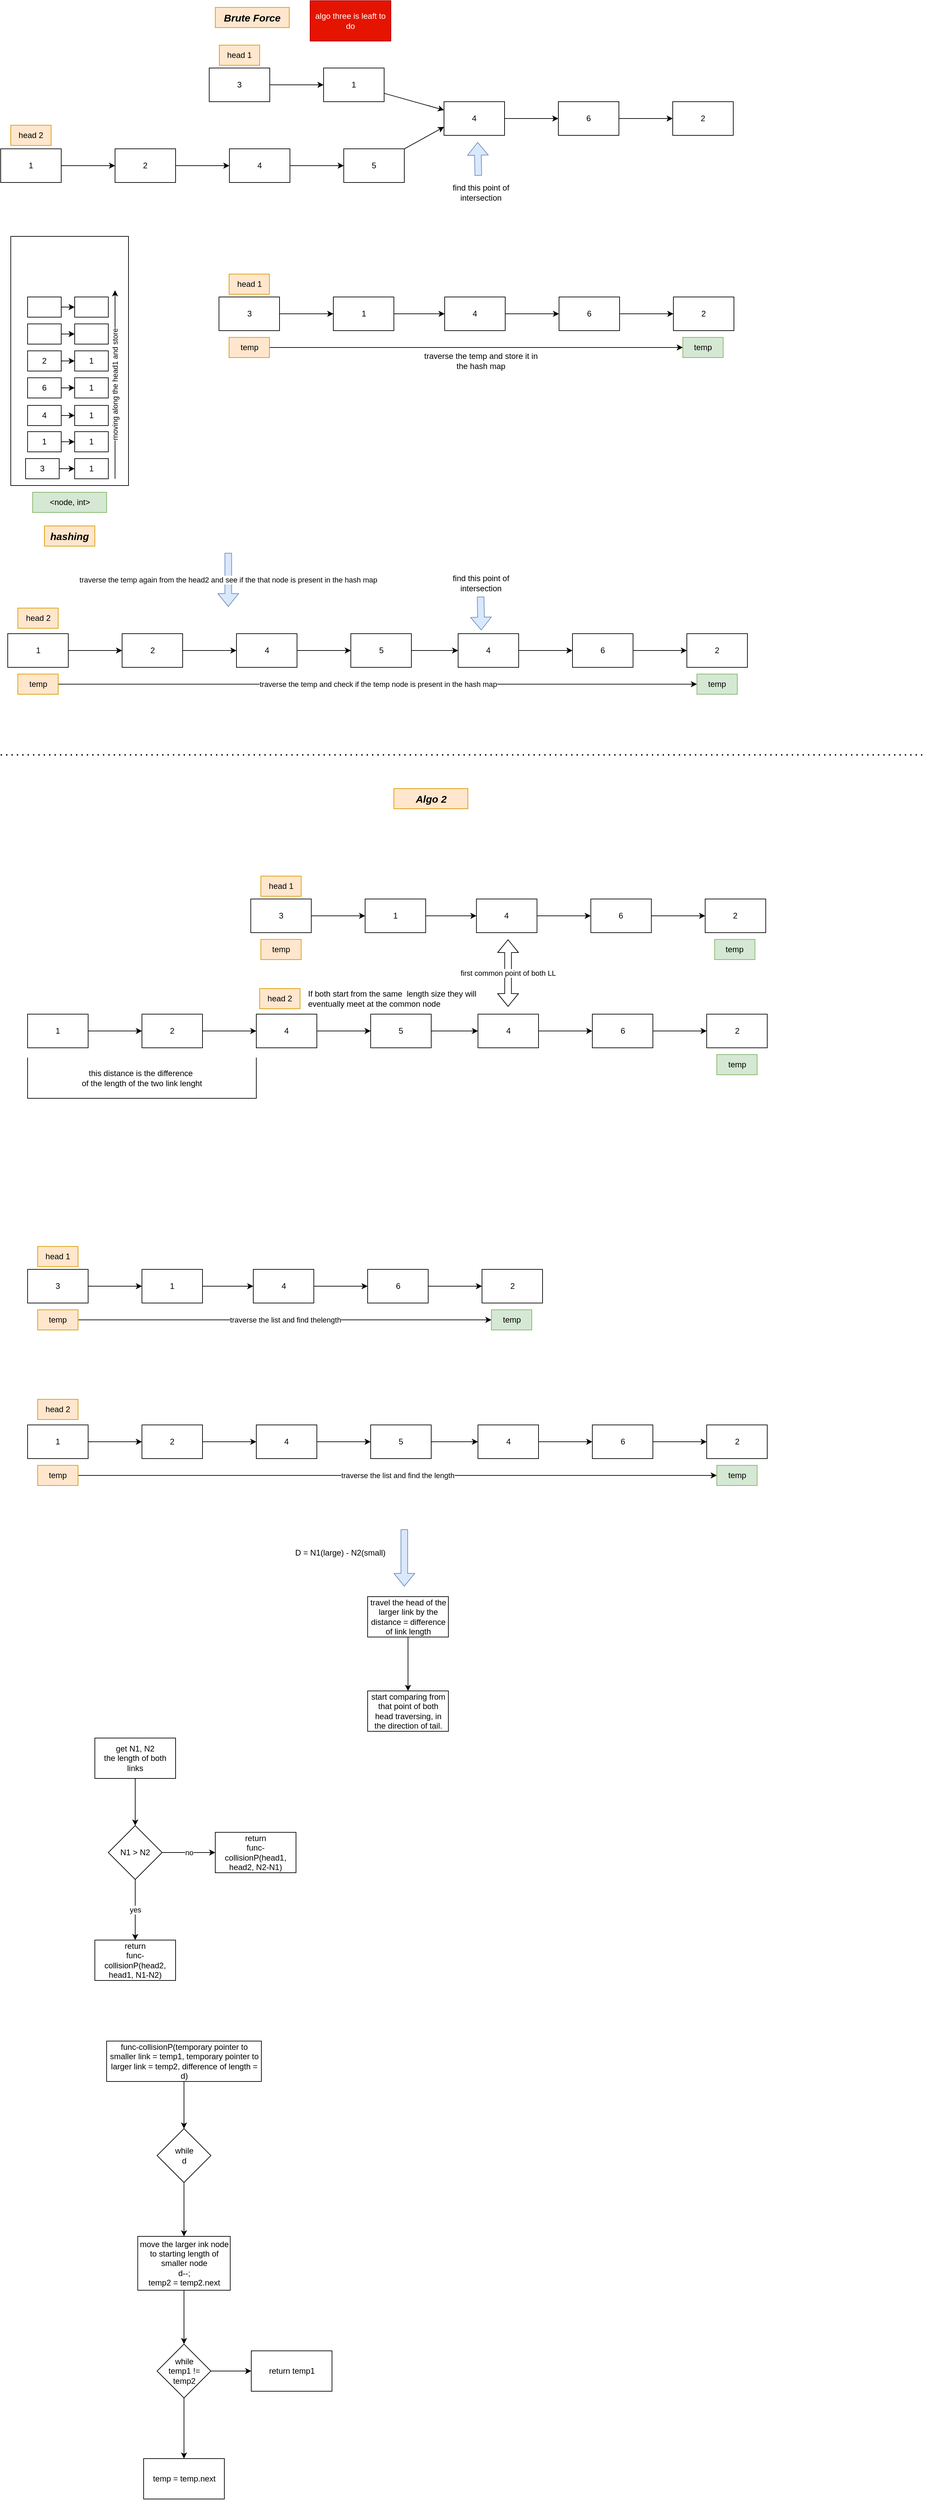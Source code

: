 <mxfile>
    <diagram id="lZpVEAaf-J_72BIpkVw1" name="Page-1">
        <mxGraphModel dx="1162" dy="956" grid="1" gridSize="10" guides="1" tooltips="1" connect="1" arrows="1" fold="1" page="1" pageScale="1" pageWidth="827" pageHeight="1169" math="0" shadow="0">
            <root>
                <mxCell id="0"/>
                <mxCell id="1" parent="0"/>
                <mxCell id="2" value="Brute Force" style="text;strokeColor=#d79b00;align=center;fillColor=#ffe6cc;html=1;verticalAlign=middle;whiteSpace=wrap;rounded=0;fontStyle=3;fontSize=15;" parent="1" vertex="1">
                    <mxGeometry x="359" y="20" width="110" height="30" as="geometry"/>
                </mxCell>
                <mxCell id="5" value="" style="edgeStyle=none;html=1;" parent="1" source="3" target="4" edge="1">
                    <mxGeometry relative="1" as="geometry"/>
                </mxCell>
                <mxCell id="3" value="3" style="whiteSpace=wrap;html=1;" parent="1" vertex="1">
                    <mxGeometry x="350" y="110" width="90" height="50" as="geometry"/>
                </mxCell>
                <mxCell id="7" value="" style="edgeStyle=none;html=1;" parent="1" source="4" target="6" edge="1">
                    <mxGeometry relative="1" as="geometry"/>
                </mxCell>
                <mxCell id="4" value="1" style="whiteSpace=wrap;html=1;" parent="1" vertex="1">
                    <mxGeometry x="520" y="110" width="90" height="50" as="geometry"/>
                </mxCell>
                <mxCell id="9" value="" style="edgeStyle=none;html=1;" parent="1" source="6" target="8" edge="1">
                    <mxGeometry relative="1" as="geometry"/>
                </mxCell>
                <mxCell id="6" value="4" style="whiteSpace=wrap;html=1;" parent="1" vertex="1">
                    <mxGeometry x="699" y="160" width="90" height="50" as="geometry"/>
                </mxCell>
                <mxCell id="11" value="" style="edgeStyle=none;html=1;" parent="1" source="8" target="10" edge="1">
                    <mxGeometry relative="1" as="geometry"/>
                </mxCell>
                <mxCell id="8" value="6" style="whiteSpace=wrap;html=1;" parent="1" vertex="1">
                    <mxGeometry x="869" y="160" width="90" height="50" as="geometry"/>
                </mxCell>
                <mxCell id="10" value="2" style="whiteSpace=wrap;html=1;" parent="1" vertex="1">
                    <mxGeometry x="1039" y="160" width="90" height="50" as="geometry"/>
                </mxCell>
                <mxCell id="13" value="head 1" style="text;strokeColor=#d79b00;align=center;fillColor=#ffe6cc;html=1;verticalAlign=middle;whiteSpace=wrap;rounded=0;" parent="1" vertex="1">
                    <mxGeometry x="365" y="76" width="60" height="30" as="geometry"/>
                </mxCell>
                <mxCell id="14" value="" style="edgeStyle=none;html=1;" parent="1" source="15" target="17" edge="1">
                    <mxGeometry relative="1" as="geometry"/>
                </mxCell>
                <mxCell id="15" value="1" style="whiteSpace=wrap;html=1;" parent="1" vertex="1">
                    <mxGeometry x="40" y="230" width="90" height="50" as="geometry"/>
                </mxCell>
                <mxCell id="16" value="" style="edgeStyle=none;html=1;" parent="1" source="17" target="19" edge="1">
                    <mxGeometry relative="1" as="geometry"/>
                </mxCell>
                <mxCell id="17" value="2" style="whiteSpace=wrap;html=1;" parent="1" vertex="1">
                    <mxGeometry x="210" y="230" width="90" height="50" as="geometry"/>
                </mxCell>
                <mxCell id="18" value="" style="edgeStyle=none;html=1;" parent="1" source="19" target="21" edge="1">
                    <mxGeometry relative="1" as="geometry"/>
                </mxCell>
                <mxCell id="19" value="4" style="whiteSpace=wrap;html=1;" parent="1" vertex="1">
                    <mxGeometry x="380" y="230" width="90" height="50" as="geometry"/>
                </mxCell>
                <mxCell id="23" style="edgeStyle=none;html=1;entryX=0;entryY=0.75;entryDx=0;entryDy=0;" parent="1" source="21" target="6" edge="1">
                    <mxGeometry relative="1" as="geometry"/>
                </mxCell>
                <mxCell id="21" value="5" style="whiteSpace=wrap;html=1;" parent="1" vertex="1">
                    <mxGeometry x="550" y="230" width="90" height="50" as="geometry"/>
                </mxCell>
                <mxCell id="25" value="head 2" style="text;strokeColor=#d79b00;align=center;fillColor=#ffe6cc;html=1;verticalAlign=middle;whiteSpace=wrap;rounded=0;" parent="1" vertex="1">
                    <mxGeometry x="55" y="195" width="60" height="30" as="geometry"/>
                </mxCell>
                <mxCell id="26" value="" style="shape=flexArrow;endArrow=classic;html=1;fillColor=#dae8fc;strokeColor=#6c8ebf;" parent="1" edge="1">
                    <mxGeometry width="50" height="50" relative="1" as="geometry">
                        <mxPoint x="750" y="270" as="sourcePoint"/>
                        <mxPoint x="749" y="220" as="targetPoint"/>
                    </mxGeometry>
                </mxCell>
                <mxCell id="27" value="find this point of intersection" style="text;strokeColor=none;align=center;fillColor=none;html=1;verticalAlign=middle;whiteSpace=wrap;rounded=0;" parent="1" vertex="1">
                    <mxGeometry x="699" y="280" width="110" height="30" as="geometry"/>
                </mxCell>
                <mxCell id="28" value="" style="whiteSpace=wrap;html=1;" parent="1" vertex="1">
                    <mxGeometry x="55" y="360" width="175" height="370" as="geometry"/>
                </mxCell>
                <mxCell id="29" value="hashing" style="text;strokeColor=#d79b00;align=center;fillColor=#ffe6cc;html=1;verticalAlign=middle;whiteSpace=wrap;rounded=0;fontStyle=3;fontSize=15;" parent="1" vertex="1">
                    <mxGeometry x="105" y="790" width="75" height="30" as="geometry"/>
                </mxCell>
                <mxCell id="31" value="&amp;lt;node, int&amp;gt;" style="text;strokeColor=#82b366;align=center;fillColor=#d5e8d4;html=1;verticalAlign=middle;whiteSpace=wrap;rounded=0;" parent="1" vertex="1">
                    <mxGeometry x="87.5" y="740" width="110" height="30" as="geometry"/>
                </mxCell>
                <mxCell id="36" value="" style="group" parent="1" vertex="1" connectable="0">
                    <mxGeometry x="80" y="690" width="120" height="30" as="geometry"/>
                </mxCell>
                <mxCell id="35" value="" style="edgeStyle=none;html=1;" parent="36" source="32" target="34" edge="1">
                    <mxGeometry relative="1" as="geometry"/>
                </mxCell>
                <mxCell id="32" value="3" style="whiteSpace=wrap;html=1;" parent="36" vertex="1">
                    <mxGeometry x="-3" width="50" height="30" as="geometry"/>
                </mxCell>
                <mxCell id="34" value="1" style="whiteSpace=wrap;html=1;" parent="36" vertex="1">
                    <mxGeometry x="70" width="50" height="30" as="geometry"/>
                </mxCell>
                <mxCell id="37" value="" style="group" parent="1" vertex="1" connectable="0">
                    <mxGeometry x="80" y="650" width="120" height="30" as="geometry"/>
                </mxCell>
                <mxCell id="38" value="" style="edgeStyle=none;html=1;" parent="37" source="39" target="40" edge="1">
                    <mxGeometry relative="1" as="geometry"/>
                </mxCell>
                <mxCell id="39" value="1" style="whiteSpace=wrap;html=1;" parent="37" vertex="1">
                    <mxGeometry width="50" height="30" as="geometry"/>
                </mxCell>
                <mxCell id="40" value="1" style="whiteSpace=wrap;html=1;" parent="37" vertex="1">
                    <mxGeometry x="70" width="50" height="30" as="geometry"/>
                </mxCell>
                <mxCell id="46" value="" style="group" parent="1" vertex="1" connectable="0">
                    <mxGeometry x="80" y="611" width="120" height="30" as="geometry"/>
                </mxCell>
                <mxCell id="47" value="" style="edgeStyle=none;html=1;" parent="46" source="48" target="49" edge="1">
                    <mxGeometry relative="1" as="geometry"/>
                </mxCell>
                <mxCell id="48" value="4" style="whiteSpace=wrap;html=1;" parent="46" vertex="1">
                    <mxGeometry width="50" height="30" as="geometry"/>
                </mxCell>
                <mxCell id="49" value="1" style="whiteSpace=wrap;html=1;" parent="46" vertex="1">
                    <mxGeometry x="70" width="50" height="30" as="geometry"/>
                </mxCell>
                <mxCell id="50" value="" style="group" parent="1" vertex="1" connectable="0">
                    <mxGeometry x="80" y="570" width="120" height="30" as="geometry"/>
                </mxCell>
                <mxCell id="51" value="" style="edgeStyle=none;html=1;" parent="50" source="52" target="53" edge="1">
                    <mxGeometry relative="1" as="geometry"/>
                </mxCell>
                <mxCell id="52" value="6" style="whiteSpace=wrap;html=1;" parent="50" vertex="1">
                    <mxGeometry width="50" height="30" as="geometry"/>
                </mxCell>
                <mxCell id="53" value="1" style="whiteSpace=wrap;html=1;" parent="50" vertex="1">
                    <mxGeometry x="70" width="50" height="30" as="geometry"/>
                </mxCell>
                <mxCell id="54" value="" style="group" parent="1" vertex="1" connectable="0">
                    <mxGeometry x="80" y="530" width="120" height="30" as="geometry"/>
                </mxCell>
                <mxCell id="55" value="" style="edgeStyle=none;html=1;" parent="54" source="56" target="57" edge="1">
                    <mxGeometry relative="1" as="geometry"/>
                </mxCell>
                <mxCell id="56" value="2" style="whiteSpace=wrap;html=1;" parent="54" vertex="1">
                    <mxGeometry width="50" height="30" as="geometry"/>
                </mxCell>
                <mxCell id="57" value="1" style="whiteSpace=wrap;html=1;" parent="54" vertex="1">
                    <mxGeometry x="70" width="50" height="30" as="geometry"/>
                </mxCell>
                <mxCell id="58" value="" style="group" parent="1" vertex="1" connectable="0">
                    <mxGeometry x="80" y="490" width="120" height="30" as="geometry"/>
                </mxCell>
                <mxCell id="59" value="" style="edgeStyle=none;html=1;" parent="58" source="60" target="61" edge="1">
                    <mxGeometry relative="1" as="geometry"/>
                </mxCell>
                <mxCell id="60" value="" style="whiteSpace=wrap;html=1;" parent="58" vertex="1">
                    <mxGeometry width="50" height="30" as="geometry"/>
                </mxCell>
                <mxCell id="61" value="" style="whiteSpace=wrap;html=1;" parent="58" vertex="1">
                    <mxGeometry x="70" width="50" height="30" as="geometry"/>
                </mxCell>
                <mxCell id="62" value="" style="group" parent="1" vertex="1" connectable="0">
                    <mxGeometry x="80" y="450" width="120" height="30" as="geometry"/>
                </mxCell>
                <mxCell id="63" value="" style="edgeStyle=none;html=1;" parent="62" source="64" target="65" edge="1">
                    <mxGeometry relative="1" as="geometry"/>
                </mxCell>
                <mxCell id="64" value="" style="whiteSpace=wrap;html=1;" parent="62" vertex="1">
                    <mxGeometry width="50" height="30" as="geometry"/>
                </mxCell>
                <mxCell id="65" value="" style="whiteSpace=wrap;html=1;" parent="62" vertex="1">
                    <mxGeometry x="70" width="50" height="30" as="geometry"/>
                </mxCell>
                <mxCell id="66" value="moving along the head1 and store" style="endArrow=classic;html=1;horizontal=0;" parent="1" edge="1">
                    <mxGeometry width="50" height="50" relative="1" as="geometry">
                        <mxPoint x="210" y="720" as="sourcePoint"/>
                        <mxPoint x="210" y="440" as="targetPoint"/>
                    </mxGeometry>
                </mxCell>
                <mxCell id="76" value="" style="edgeStyle=none;html=1;" parent="1" source="77" target="79" edge="1">
                    <mxGeometry relative="1" as="geometry"/>
                </mxCell>
                <mxCell id="77" value="3" style="whiteSpace=wrap;html=1;" parent="1" vertex="1">
                    <mxGeometry x="364.5" y="450" width="90" height="50" as="geometry"/>
                </mxCell>
                <mxCell id="78" value="" style="edgeStyle=none;html=1;" parent="1" source="79" target="81" edge="1">
                    <mxGeometry relative="1" as="geometry"/>
                </mxCell>
                <mxCell id="79" value="1" style="whiteSpace=wrap;html=1;" parent="1" vertex="1">
                    <mxGeometry x="534.5" y="450" width="90" height="50" as="geometry"/>
                </mxCell>
                <mxCell id="80" value="" style="edgeStyle=none;html=1;" parent="1" source="81" target="83" edge="1">
                    <mxGeometry relative="1" as="geometry"/>
                </mxCell>
                <mxCell id="81" value="4" style="whiteSpace=wrap;html=1;" parent="1" vertex="1">
                    <mxGeometry x="700" y="450" width="90" height="50" as="geometry"/>
                </mxCell>
                <mxCell id="82" value="" style="edgeStyle=none;html=1;" parent="1" source="83" target="84" edge="1">
                    <mxGeometry relative="1" as="geometry"/>
                </mxCell>
                <mxCell id="83" value="6" style="whiteSpace=wrap;html=1;" parent="1" vertex="1">
                    <mxGeometry x="870" y="450" width="90" height="50" as="geometry"/>
                </mxCell>
                <mxCell id="84" value="2" style="whiteSpace=wrap;html=1;" parent="1" vertex="1">
                    <mxGeometry x="1040" y="450" width="90" height="50" as="geometry"/>
                </mxCell>
                <mxCell id="85" value="head 1" style="text;strokeColor=#d79b00;align=center;fillColor=#ffe6cc;html=1;verticalAlign=middle;whiteSpace=wrap;rounded=0;" parent="1" vertex="1">
                    <mxGeometry x="379.5" y="416" width="60" height="30" as="geometry"/>
                </mxCell>
                <mxCell id="87" value="" style="edgeStyle=none;html=1;entryX=0;entryY=0.5;entryDx=0;entryDy=0;" parent="1" source="86" target="88" edge="1">
                    <mxGeometry relative="1" as="geometry">
                        <mxPoint x="1050" y="525" as="targetPoint"/>
                    </mxGeometry>
                </mxCell>
                <mxCell id="86" value="temp" style="text;strokeColor=#d79b00;align=center;fillColor=#ffe6cc;html=1;verticalAlign=middle;whiteSpace=wrap;rounded=0;" parent="1" vertex="1">
                    <mxGeometry x="379.5" y="510" width="60" height="30" as="geometry"/>
                </mxCell>
                <mxCell id="88" value="temp" style="text;strokeColor=#82b366;align=center;fillColor=#d5e8d4;html=1;verticalAlign=middle;whiteSpace=wrap;rounded=0;" parent="1" vertex="1">
                    <mxGeometry x="1054" y="510" width="60" height="30" as="geometry"/>
                </mxCell>
                <mxCell id="89" value="traverse the temp and store it in the hash map" style="text;strokeColor=none;align=center;fillColor=none;html=1;verticalAlign=middle;whiteSpace=wrap;rounded=0;" parent="1" vertex="1">
                    <mxGeometry x="662" y="530" width="184" height="30" as="geometry"/>
                </mxCell>
                <mxCell id="91" value="traverse the temp again from the head2 and see if the that node is present in the hash map" style="shape=flexArrow;endArrow=classic;html=1;fillColor=#dae8fc;strokeColor=#6c8ebf;" parent="1" edge="1">
                    <mxGeometry width="50" height="50" relative="1" as="geometry">
                        <mxPoint x="378.32" y="830" as="sourcePoint"/>
                        <mxPoint x="378.32" y="910" as="targetPoint"/>
                    </mxGeometry>
                </mxCell>
                <mxCell id="92" value="" style="edgeStyle=none;html=1;" parent="1" source="93" target="95" edge="1">
                    <mxGeometry relative="1" as="geometry"/>
                </mxCell>
                <mxCell id="93" value="4" style="whiteSpace=wrap;html=1;" parent="1" vertex="1">
                    <mxGeometry x="720" y="950" width="90" height="50" as="geometry"/>
                </mxCell>
                <mxCell id="94" value="" style="edgeStyle=none;html=1;" parent="1" source="95" target="96" edge="1">
                    <mxGeometry relative="1" as="geometry"/>
                </mxCell>
                <mxCell id="95" value="6" style="whiteSpace=wrap;html=1;" parent="1" vertex="1">
                    <mxGeometry x="890" y="950" width="90" height="50" as="geometry"/>
                </mxCell>
                <mxCell id="96" value="2" style="whiteSpace=wrap;html=1;" parent="1" vertex="1">
                    <mxGeometry x="1060" y="950" width="90" height="50" as="geometry"/>
                </mxCell>
                <mxCell id="97" value="" style="edgeStyle=none;html=1;" parent="1" source="98" target="100" edge="1">
                    <mxGeometry relative="1" as="geometry"/>
                </mxCell>
                <mxCell id="98" value="1" style="whiteSpace=wrap;html=1;" parent="1" vertex="1">
                    <mxGeometry x="50.5" y="950" width="90" height="50" as="geometry"/>
                </mxCell>
                <mxCell id="99" value="" style="edgeStyle=none;html=1;" parent="1" source="100" target="102" edge="1">
                    <mxGeometry relative="1" as="geometry"/>
                </mxCell>
                <mxCell id="100" value="2" style="whiteSpace=wrap;html=1;" parent="1" vertex="1">
                    <mxGeometry x="220.5" y="950" width="90" height="50" as="geometry"/>
                </mxCell>
                <mxCell id="101" value="" style="edgeStyle=none;html=1;" parent="1" source="102" target="104" edge="1">
                    <mxGeometry relative="1" as="geometry"/>
                </mxCell>
                <mxCell id="102" value="4" style="whiteSpace=wrap;html=1;" parent="1" vertex="1">
                    <mxGeometry x="390.5" y="950" width="90" height="50" as="geometry"/>
                </mxCell>
                <mxCell id="107" value="" style="edgeStyle=none;html=1;" parent="1" source="104" target="93" edge="1">
                    <mxGeometry relative="1" as="geometry"/>
                </mxCell>
                <mxCell id="104" value="5" style="whiteSpace=wrap;html=1;" parent="1" vertex="1">
                    <mxGeometry x="560.5" y="950" width="90" height="50" as="geometry"/>
                </mxCell>
                <mxCell id="105" value="head 2" style="text;strokeColor=#d79b00;align=center;fillColor=#ffe6cc;html=1;verticalAlign=middle;whiteSpace=wrap;rounded=0;" parent="1" vertex="1">
                    <mxGeometry x="65.5" y="912" width="60" height="30" as="geometry"/>
                </mxCell>
                <mxCell id="108" value="find this point of intersection" style="text;strokeColor=none;align=center;fillColor=none;html=1;verticalAlign=middle;whiteSpace=wrap;rounded=0;" parent="1" vertex="1">
                    <mxGeometry x="699" y="860" width="110" height="30" as="geometry"/>
                </mxCell>
                <mxCell id="109" value="" style="shape=flexArrow;endArrow=classic;html=1;fillColor=#dae8fc;strokeColor=#6c8ebf;" parent="1" edge="1">
                    <mxGeometry width="50" height="50" relative="1" as="geometry">
                        <mxPoint x="753.41" y="895" as="sourcePoint"/>
                        <mxPoint x="754.41" y="945" as="targetPoint"/>
                    </mxGeometry>
                </mxCell>
                <mxCell id="111" value="traverse the temp and check if the temp node is present in the hash map" style="edgeStyle=none;html=1;entryX=0;entryY=0.5;entryDx=0;entryDy=0;" parent="1" source="110" target="113" edge="1">
                    <mxGeometry relative="1" as="geometry">
                        <mxPoint x="1096.536" y="1025" as="targetPoint"/>
                    </mxGeometry>
                </mxCell>
                <mxCell id="110" value="temp" style="text;strokeColor=#d79b00;align=center;fillColor=#ffe6cc;html=1;verticalAlign=middle;whiteSpace=wrap;rounded=0;" parent="1" vertex="1">
                    <mxGeometry x="65.5" y="1010" width="60" height="30" as="geometry"/>
                </mxCell>
                <mxCell id="113" value="temp" style="text;strokeColor=#82b366;align=center;fillColor=#d5e8d4;html=1;verticalAlign=middle;whiteSpace=wrap;rounded=0;" parent="1" vertex="1">
                    <mxGeometry x="1075" y="1010" width="60" height="30" as="geometry"/>
                </mxCell>
                <mxCell id="115" value="Algo 2" style="text;strokeColor=#d79b00;align=center;fillColor=#ffe6cc;html=1;verticalAlign=middle;whiteSpace=wrap;rounded=0;fontStyle=3;fontSize=15;" parent="1" vertex="1">
                    <mxGeometry x="624.5" y="1180" width="110" height="30" as="geometry"/>
                </mxCell>
                <mxCell id="116" value="" style="endArrow=none;dashed=1;html=1;dashPattern=1 3;strokeWidth=2;" parent="1" edge="1">
                    <mxGeometry width="50" height="50" relative="1" as="geometry">
                        <mxPoint x="40" y="1130" as="sourcePoint"/>
                        <mxPoint x="1412.222" y="1130" as="targetPoint"/>
                    </mxGeometry>
                </mxCell>
                <mxCell id="117" value="" style="edgeStyle=none;html=1;" parent="1" source="118" target="120" edge="1">
                    <mxGeometry relative="1" as="geometry"/>
                </mxCell>
                <mxCell id="118" value="3" style="whiteSpace=wrap;html=1;" parent="1" vertex="1">
                    <mxGeometry x="411.75" y="1344" width="90" height="50" as="geometry"/>
                </mxCell>
                <mxCell id="119" value="" style="edgeStyle=none;html=1;" parent="1" source="120" target="122" edge="1">
                    <mxGeometry relative="1" as="geometry"/>
                </mxCell>
                <mxCell id="120" value="1" style="whiteSpace=wrap;html=1;" parent="1" vertex="1">
                    <mxGeometry x="581.75" y="1344" width="90" height="50" as="geometry"/>
                </mxCell>
                <mxCell id="121" value="" style="edgeStyle=none;html=1;" parent="1" source="122" target="124" edge="1">
                    <mxGeometry relative="1" as="geometry"/>
                </mxCell>
                <mxCell id="122" value="4" style="whiteSpace=wrap;html=1;" parent="1" vertex="1">
                    <mxGeometry x="747.25" y="1344" width="90" height="50" as="geometry"/>
                </mxCell>
                <mxCell id="123" value="" style="edgeStyle=none;html=1;" parent="1" source="124" target="125" edge="1">
                    <mxGeometry relative="1" as="geometry"/>
                </mxCell>
                <mxCell id="124" value="6" style="whiteSpace=wrap;html=1;" parent="1" vertex="1">
                    <mxGeometry x="917.25" y="1344" width="90" height="50" as="geometry"/>
                </mxCell>
                <mxCell id="125" value="2" style="whiteSpace=wrap;html=1;" parent="1" vertex="1">
                    <mxGeometry x="1087.25" y="1344" width="90" height="50" as="geometry"/>
                </mxCell>
                <mxCell id="126" value="head 1" style="text;strokeColor=#d79b00;align=center;fillColor=#ffe6cc;html=1;verticalAlign=middle;whiteSpace=wrap;rounded=0;" parent="1" vertex="1">
                    <mxGeometry x="426.75" y="1310" width="60" height="30" as="geometry"/>
                </mxCell>
                <mxCell id="128" value="temp" style="text;strokeColor=#d79b00;align=center;fillColor=#ffe6cc;html=1;verticalAlign=middle;whiteSpace=wrap;rounded=0;" parent="1" vertex="1">
                    <mxGeometry x="426.75" y="1404" width="60" height="30" as="geometry"/>
                </mxCell>
                <mxCell id="129" value="temp" style="text;strokeColor=#82b366;align=center;fillColor=#d5e8d4;html=1;verticalAlign=middle;whiteSpace=wrap;rounded=0;" parent="1" vertex="1">
                    <mxGeometry x="1101.25" y="1404" width="60" height="30" as="geometry"/>
                </mxCell>
                <mxCell id="131" value="" style="edgeStyle=none;html=1;" parent="1" source="132" target="134" edge="1">
                    <mxGeometry relative="1" as="geometry"/>
                </mxCell>
                <mxCell id="132" value="4" style="whiteSpace=wrap;html=1;" parent="1" vertex="1">
                    <mxGeometry x="749.5" y="1515" width="90" height="50" as="geometry"/>
                </mxCell>
                <mxCell id="133" value="" style="edgeStyle=none;html=1;" parent="1" source="134" target="135" edge="1">
                    <mxGeometry relative="1" as="geometry"/>
                </mxCell>
                <mxCell id="134" value="6" style="whiteSpace=wrap;html=1;" parent="1" vertex="1">
                    <mxGeometry x="919.5" y="1515" width="90" height="50" as="geometry"/>
                </mxCell>
                <mxCell id="135" value="2" style="whiteSpace=wrap;html=1;" parent="1" vertex="1">
                    <mxGeometry x="1089.5" y="1515" width="90" height="50" as="geometry"/>
                </mxCell>
                <mxCell id="136" value="" style="edgeStyle=none;html=1;" parent="1" source="137" target="139" edge="1">
                    <mxGeometry relative="1" as="geometry"/>
                </mxCell>
                <mxCell id="137" value="1" style="whiteSpace=wrap;html=1;" parent="1" vertex="1">
                    <mxGeometry x="80" y="1515" width="90" height="50" as="geometry"/>
                </mxCell>
                <mxCell id="138" value="" style="edgeStyle=none;html=1;" parent="1" source="139" target="141" edge="1">
                    <mxGeometry relative="1" as="geometry"/>
                </mxCell>
                <mxCell id="139" value="2" style="whiteSpace=wrap;html=1;" parent="1" vertex="1">
                    <mxGeometry x="250" y="1515" width="90" height="50" as="geometry"/>
                </mxCell>
                <mxCell id="140" value="" style="edgeStyle=none;html=1;" parent="1" source="141" target="143" edge="1">
                    <mxGeometry relative="1" as="geometry"/>
                </mxCell>
                <mxCell id="141" value="4" style="whiteSpace=wrap;html=1;" parent="1" vertex="1">
                    <mxGeometry x="420" y="1515" width="90" height="50" as="geometry"/>
                </mxCell>
                <mxCell id="142" value="" style="edgeStyle=none;html=1;" parent="1" source="143" target="132" edge="1">
                    <mxGeometry relative="1" as="geometry"/>
                </mxCell>
                <mxCell id="143" value="5" style="whiteSpace=wrap;html=1;" parent="1" vertex="1">
                    <mxGeometry x="590" y="1515" width="90" height="50" as="geometry"/>
                </mxCell>
                <mxCell id="144" value="head 2" style="text;strokeColor=#d79b00;align=center;fillColor=#ffe6cc;html=1;verticalAlign=middle;whiteSpace=wrap;rounded=0;" parent="1" vertex="1">
                    <mxGeometry x="425" y="1477" width="60" height="30" as="geometry"/>
                </mxCell>
                <mxCell id="148" value="temp" style="text;strokeColor=#82b366;align=center;fillColor=#d5e8d4;html=1;verticalAlign=middle;whiteSpace=wrap;rounded=0;" parent="1" vertex="1">
                    <mxGeometry x="1104.5" y="1575" width="60" height="30" as="geometry"/>
                </mxCell>
                <mxCell id="150" value="" style="edgeStyle=none;html=1;" parent="1" source="151" target="153" edge="1">
                    <mxGeometry relative="1" as="geometry"/>
                </mxCell>
                <mxCell id="151" value="3" style="whiteSpace=wrap;html=1;" parent="1" vertex="1">
                    <mxGeometry x="80" y="1894" width="90" height="50" as="geometry"/>
                </mxCell>
                <mxCell id="152" value="" style="edgeStyle=none;html=1;" parent="1" source="153" target="155" edge="1">
                    <mxGeometry relative="1" as="geometry"/>
                </mxCell>
                <mxCell id="153" value="1" style="whiteSpace=wrap;html=1;" parent="1" vertex="1">
                    <mxGeometry x="250" y="1894" width="90" height="50" as="geometry"/>
                </mxCell>
                <mxCell id="154" value="" style="edgeStyle=none;html=1;" parent="1" source="155" target="157" edge="1">
                    <mxGeometry relative="1" as="geometry"/>
                </mxCell>
                <mxCell id="155" value="4" style="whiteSpace=wrap;html=1;" parent="1" vertex="1">
                    <mxGeometry x="415.5" y="1894" width="90" height="50" as="geometry"/>
                </mxCell>
                <mxCell id="156" value="" style="edgeStyle=none;html=1;" parent="1" source="157" target="158" edge="1">
                    <mxGeometry relative="1" as="geometry"/>
                </mxCell>
                <mxCell id="157" value="6" style="whiteSpace=wrap;html=1;" parent="1" vertex="1">
                    <mxGeometry x="585.5" y="1894" width="90" height="50" as="geometry"/>
                </mxCell>
                <mxCell id="158" value="2" style="whiteSpace=wrap;html=1;" parent="1" vertex="1">
                    <mxGeometry x="755.5" y="1894" width="90" height="50" as="geometry"/>
                </mxCell>
                <mxCell id="159" value="head 1" style="text;strokeColor=#d79b00;align=center;fillColor=#ffe6cc;html=1;verticalAlign=middle;whiteSpace=wrap;rounded=0;" parent="1" vertex="1">
                    <mxGeometry x="95" y="1860" width="60" height="30" as="geometry"/>
                </mxCell>
                <mxCell id="160" value="traverse the list and find thelength" style="edgeStyle=none;html=1;entryX=0;entryY=0.5;entryDx=0;entryDy=0;" parent="1" source="161" target="162" edge="1">
                    <mxGeometry relative="1" as="geometry">
                        <mxPoint x="765.5" y="1969" as="targetPoint"/>
                    </mxGeometry>
                </mxCell>
                <mxCell id="161" value="temp" style="text;strokeColor=#d79b00;align=center;fillColor=#ffe6cc;html=1;verticalAlign=middle;whiteSpace=wrap;rounded=0;" parent="1" vertex="1">
                    <mxGeometry x="95" y="1954" width="60" height="30" as="geometry"/>
                </mxCell>
                <mxCell id="162" value="temp" style="text;strokeColor=#82b366;align=center;fillColor=#d5e8d4;html=1;verticalAlign=middle;whiteSpace=wrap;rounded=0;" parent="1" vertex="1">
                    <mxGeometry x="769.5" y="1954" width="60" height="30" as="geometry"/>
                </mxCell>
                <mxCell id="163" value="" style="edgeStyle=none;html=1;" parent="1" source="164" target="166" edge="1">
                    <mxGeometry relative="1" as="geometry"/>
                </mxCell>
                <mxCell id="164" value="4" style="whiteSpace=wrap;html=1;" parent="1" vertex="1">
                    <mxGeometry x="749.5" y="2125" width="90" height="50" as="geometry"/>
                </mxCell>
                <mxCell id="165" value="" style="edgeStyle=none;html=1;" parent="1" source="166" target="167" edge="1">
                    <mxGeometry relative="1" as="geometry"/>
                </mxCell>
                <mxCell id="166" value="6" style="whiteSpace=wrap;html=1;" parent="1" vertex="1">
                    <mxGeometry x="919.5" y="2125" width="90" height="50" as="geometry"/>
                </mxCell>
                <mxCell id="167" value="2" style="whiteSpace=wrap;html=1;" parent="1" vertex="1">
                    <mxGeometry x="1089.5" y="2125" width="90" height="50" as="geometry"/>
                </mxCell>
                <mxCell id="168" value="" style="edgeStyle=none;html=1;" parent="1" source="169" target="171" edge="1">
                    <mxGeometry relative="1" as="geometry"/>
                </mxCell>
                <mxCell id="169" value="1" style="whiteSpace=wrap;html=1;" parent="1" vertex="1">
                    <mxGeometry x="80" y="2125" width="90" height="50" as="geometry"/>
                </mxCell>
                <mxCell id="170" value="" style="edgeStyle=none;html=1;" parent="1" source="171" target="173" edge="1">
                    <mxGeometry relative="1" as="geometry"/>
                </mxCell>
                <mxCell id="171" value="2" style="whiteSpace=wrap;html=1;" parent="1" vertex="1">
                    <mxGeometry x="250" y="2125" width="90" height="50" as="geometry"/>
                </mxCell>
                <mxCell id="172" value="" style="edgeStyle=none;html=1;" parent="1" source="173" target="175" edge="1">
                    <mxGeometry relative="1" as="geometry"/>
                </mxCell>
                <mxCell id="173" value="4" style="whiteSpace=wrap;html=1;" parent="1" vertex="1">
                    <mxGeometry x="420" y="2125" width="90" height="50" as="geometry"/>
                </mxCell>
                <mxCell id="174" value="" style="edgeStyle=none;html=1;" parent="1" source="175" target="164" edge="1">
                    <mxGeometry relative="1" as="geometry"/>
                </mxCell>
                <mxCell id="175" value="5" style="whiteSpace=wrap;html=1;" parent="1" vertex="1">
                    <mxGeometry x="590" y="2125" width="90" height="50" as="geometry"/>
                </mxCell>
                <mxCell id="176" value="head 2" style="text;strokeColor=#d79b00;align=center;fillColor=#ffe6cc;html=1;verticalAlign=middle;whiteSpace=wrap;rounded=0;" parent="1" vertex="1">
                    <mxGeometry x="95" y="2087" width="60" height="30" as="geometry"/>
                </mxCell>
                <mxCell id="177" value="traverse the list and find the length" style="edgeStyle=none;html=1;entryX=0;entryY=0.5;entryDx=0;entryDy=0;" parent="1" source="178" target="179" edge="1">
                    <mxGeometry relative="1" as="geometry">
                        <mxPoint x="1126.036" y="2200" as="targetPoint"/>
                    </mxGeometry>
                </mxCell>
                <mxCell id="178" value="temp" style="text;strokeColor=#d79b00;align=center;fillColor=#ffe6cc;html=1;verticalAlign=middle;whiteSpace=wrap;rounded=0;" parent="1" vertex="1">
                    <mxGeometry x="95" y="2185" width="60" height="30" as="geometry"/>
                </mxCell>
                <mxCell id="179" value="temp" style="text;strokeColor=#82b366;align=center;fillColor=#d5e8d4;html=1;verticalAlign=middle;whiteSpace=wrap;rounded=0;" parent="1" vertex="1">
                    <mxGeometry x="1104.5" y="2185" width="60" height="30" as="geometry"/>
                </mxCell>
                <mxCell id="182" value="first common point of both LL" style="shape=flexArrow;endArrow=classic;startArrow=classic;html=1;" parent="1" edge="1">
                    <mxGeometry width="100" height="100" relative="1" as="geometry">
                        <mxPoint x="794.24" y="1504" as="sourcePoint"/>
                        <mxPoint x="794.24" y="1404" as="targetPoint"/>
                    </mxGeometry>
                </mxCell>
                <mxCell id="183" value="If both start from the same&amp;nbsp; length size they will eventually meet at the common node" style="text;strokeColor=none;align=left;fillColor=none;html=1;verticalAlign=middle;whiteSpace=wrap;rounded=0;" parent="1" vertex="1">
                    <mxGeometry x="495" y="1477" width="280" height="30" as="geometry"/>
                </mxCell>
                <mxCell id="184" value="this distance is the difference&amp;nbsp;&lt;div&gt;of the length of the two link lenght&lt;/div&gt;" style="shape=partialRectangle;whiteSpace=wrap;html=1;bottom=1;right=1;left=1;top=0;fillColor=none;routingCenterX=-0.5;" parent="1" vertex="1">
                    <mxGeometry x="80" y="1580" width="340" height="60" as="geometry"/>
                </mxCell>
                <mxCell id="187" value="D = N1(large) - N2(small)" style="text;strokeColor=none;align=center;fillColor=none;html=1;verticalAlign=middle;whiteSpace=wrap;rounded=0;" parent="1" vertex="1">
                    <mxGeometry x="460" y="2300" width="170" height="30" as="geometry"/>
                </mxCell>
                <mxCell id="188" value="" style="shape=flexArrow;endArrow=classic;html=1;fillColor=#dae8fc;strokeColor=#6c8ebf;" parent="1" edge="1">
                    <mxGeometry width="50" height="50" relative="1" as="geometry">
                        <mxPoint x="640" y="2280" as="sourcePoint"/>
                        <mxPoint x="640" y="2365" as="targetPoint"/>
                    </mxGeometry>
                </mxCell>
                <mxCell id="191" value="" style="edgeStyle=none;html=1;" parent="1" source="189" target="190" edge="1">
                    <mxGeometry relative="1" as="geometry"/>
                </mxCell>
                <mxCell id="189" value="travel the head of the larger link by the distance = difference of link length" style="whiteSpace=wrap;html=1;" parent="1" vertex="1">
                    <mxGeometry x="585.5" y="2380" width="120" height="60" as="geometry"/>
                </mxCell>
                <mxCell id="190" value="start comparing from that point of both head traversing, in the direction of tail." style="whiteSpace=wrap;html=1;" parent="1" vertex="1">
                    <mxGeometry x="585.5" y="2520" width="120" height="60" as="geometry"/>
                </mxCell>
                <mxCell id="194" value="" style="edgeStyle=none;html=1;" parent="1" source="192" target="193" edge="1">
                    <mxGeometry relative="1" as="geometry"/>
                </mxCell>
                <mxCell id="192" value="get N1, N2&lt;div&gt;the length of both links&lt;/div&gt;" style="whiteSpace=wrap;html=1;" parent="1" vertex="1">
                    <mxGeometry x="180" y="2590" width="120" height="60" as="geometry"/>
                </mxCell>
                <mxCell id="196" value="yes" style="edgeStyle=none;html=1;" parent="1" source="193" target="195" edge="1">
                    <mxGeometry relative="1" as="geometry"/>
                </mxCell>
                <mxCell id="198" value="no" style="edgeStyle=none;html=1;entryX=0;entryY=0.5;entryDx=0;entryDy=0;" parent="1" source="193" target="199" edge="1">
                    <mxGeometry relative="1" as="geometry">
                        <mxPoint x="340" y="2760" as="targetPoint"/>
                    </mxGeometry>
                </mxCell>
                <mxCell id="193" value="N1 &amp;gt; N2" style="rhombus;whiteSpace=wrap;html=1;" parent="1" vertex="1">
                    <mxGeometry x="200" y="2720" width="80" height="80" as="geometry"/>
                </mxCell>
                <mxCell id="195" value="return&lt;div&gt;func-collisionP(head2, head1, N1-N2)&lt;/div&gt;" style="whiteSpace=wrap;html=1;" parent="1" vertex="1">
                    <mxGeometry x="180" y="2890" width="120" height="60" as="geometry"/>
                </mxCell>
                <mxCell id="199" value="return&lt;div&gt;func-collisionP(head1, head2, N2-N1)&lt;/div&gt;" style="whiteSpace=wrap;html=1;" parent="1" vertex="1">
                    <mxGeometry x="359" y="2730" width="120" height="60" as="geometry"/>
                </mxCell>
                <mxCell id="203" value="" style="edgeStyle=none;html=1;" parent="1" source="201" target="202" edge="1">
                    <mxGeometry relative="1" as="geometry"/>
                </mxCell>
                <mxCell id="201" value="func-collisionP(temporary pointer to smaller link = temp1, temporary pointer to larger link = temp2, difference of length = d)" style="whiteSpace=wrap;html=1;" parent="1" vertex="1">
                    <mxGeometry x="197.5" y="3040" width="230" height="60" as="geometry"/>
                </mxCell>
                <mxCell id="205" value="" style="edgeStyle=none;html=1;" parent="1" source="202" target="204" edge="1">
                    <mxGeometry relative="1" as="geometry"/>
                </mxCell>
                <mxCell id="202" value="while&lt;div&gt;d&lt;/div&gt;" style="rhombus;whiteSpace=wrap;html=1;" parent="1" vertex="1">
                    <mxGeometry x="272.5" y="3170" width="80" height="80" as="geometry"/>
                </mxCell>
                <mxCell id="207" value="" style="edgeStyle=none;html=1;" parent="1" source="204" target="206" edge="1">
                    <mxGeometry relative="1" as="geometry"/>
                </mxCell>
                <mxCell id="204" value="move the larger ink node to starting length of smaller node&lt;div&gt;d--;&lt;/div&gt;&lt;div&gt;temp2 = temp2.next&lt;/div&gt;" style="whiteSpace=wrap;html=1;" parent="1" vertex="1">
                    <mxGeometry x="243.75" y="3330" width="137.5" height="80" as="geometry"/>
                </mxCell>
                <mxCell id="209" value="" style="edgeStyle=none;html=1;" parent="1" source="206" target="208" edge="1">
                    <mxGeometry relative="1" as="geometry"/>
                </mxCell>
                <mxCell id="211" value="" style="edgeStyle=none;html=1;" parent="1" source="206" target="210" edge="1">
                    <mxGeometry relative="1" as="geometry"/>
                </mxCell>
                <mxCell id="206" value="while&lt;div&gt;temp1 != temp2&lt;/div&gt;" style="rhombus;whiteSpace=wrap;html=1;" parent="1" vertex="1">
                    <mxGeometry x="272.5" y="3490" width="80" height="80" as="geometry"/>
                </mxCell>
                <mxCell id="208" value="return temp1" style="whiteSpace=wrap;html=1;" parent="1" vertex="1">
                    <mxGeometry x="412.5" y="3500" width="120" height="60" as="geometry"/>
                </mxCell>
                <mxCell id="210" value="temp = temp.next" style="whiteSpace=wrap;html=1;" parent="1" vertex="1">
                    <mxGeometry x="252.5" y="3660" width="120" height="60" as="geometry"/>
                </mxCell>
                <UserObject label="algo three is leaft to do" link="https://youtu.be/0DYoPz2Tpt4" id="212">
                    <mxCell style="whiteSpace=wrap;html=1;fillColor=#e51400;fontColor=#ffffff;strokeColor=#B20000;" vertex="1" parent="1">
                        <mxGeometry x="500" y="10" width="120" height="60" as="geometry"/>
                    </mxCell>
                </UserObject>
            </root>
        </mxGraphModel>
    </diagram>
</mxfile>